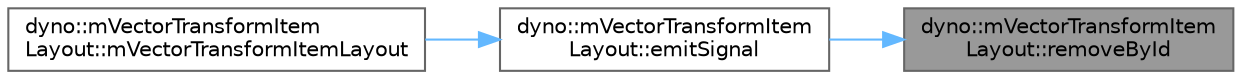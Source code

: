 digraph "dyno::mVectorTransformItemLayout::removeById"
{
 // LATEX_PDF_SIZE
  bgcolor="transparent";
  edge [fontname=Helvetica,fontsize=10,labelfontname=Helvetica,labelfontsize=10];
  node [fontname=Helvetica,fontsize=10,shape=box,height=0.2,width=0.4];
  rankdir="RL";
  Node1 [id="Node000001",label="dyno::mVectorTransformItem\lLayout::removeById",height=0.2,width=0.4,color="gray40", fillcolor="grey60", style="filled", fontcolor="black",tooltip="Called When the RemoveButton is clicked."];
  Node1 -> Node2 [id="edge1_Node000001_Node000002",dir="back",color="steelblue1",style="solid",tooltip=" "];
  Node2 [id="Node000002",label="dyno::mVectorTransformItem\lLayout::emitSignal",height=0.2,width=0.4,color="grey40", fillcolor="white", style="filled",URL="$classdyno_1_1m_vector_transform_item_layout.html#a4c7370d61e243b02190101739dd0bd57",tooltip=" "];
  Node2 -> Node3 [id="edge2_Node000002_Node000003",dir="back",color="steelblue1",style="solid",tooltip=" "];
  Node3 [id="Node000003",label="dyno::mVectorTransformItem\lLayout::mVectorTransformItemLayout",height=0.2,width=0.4,color="grey40", fillcolor="white", style="filled",URL="$classdyno_1_1m_vector_transform_item_layout.html#a1eda33194f1c390e468ef7db04133b2a",tooltip=" "];
}
